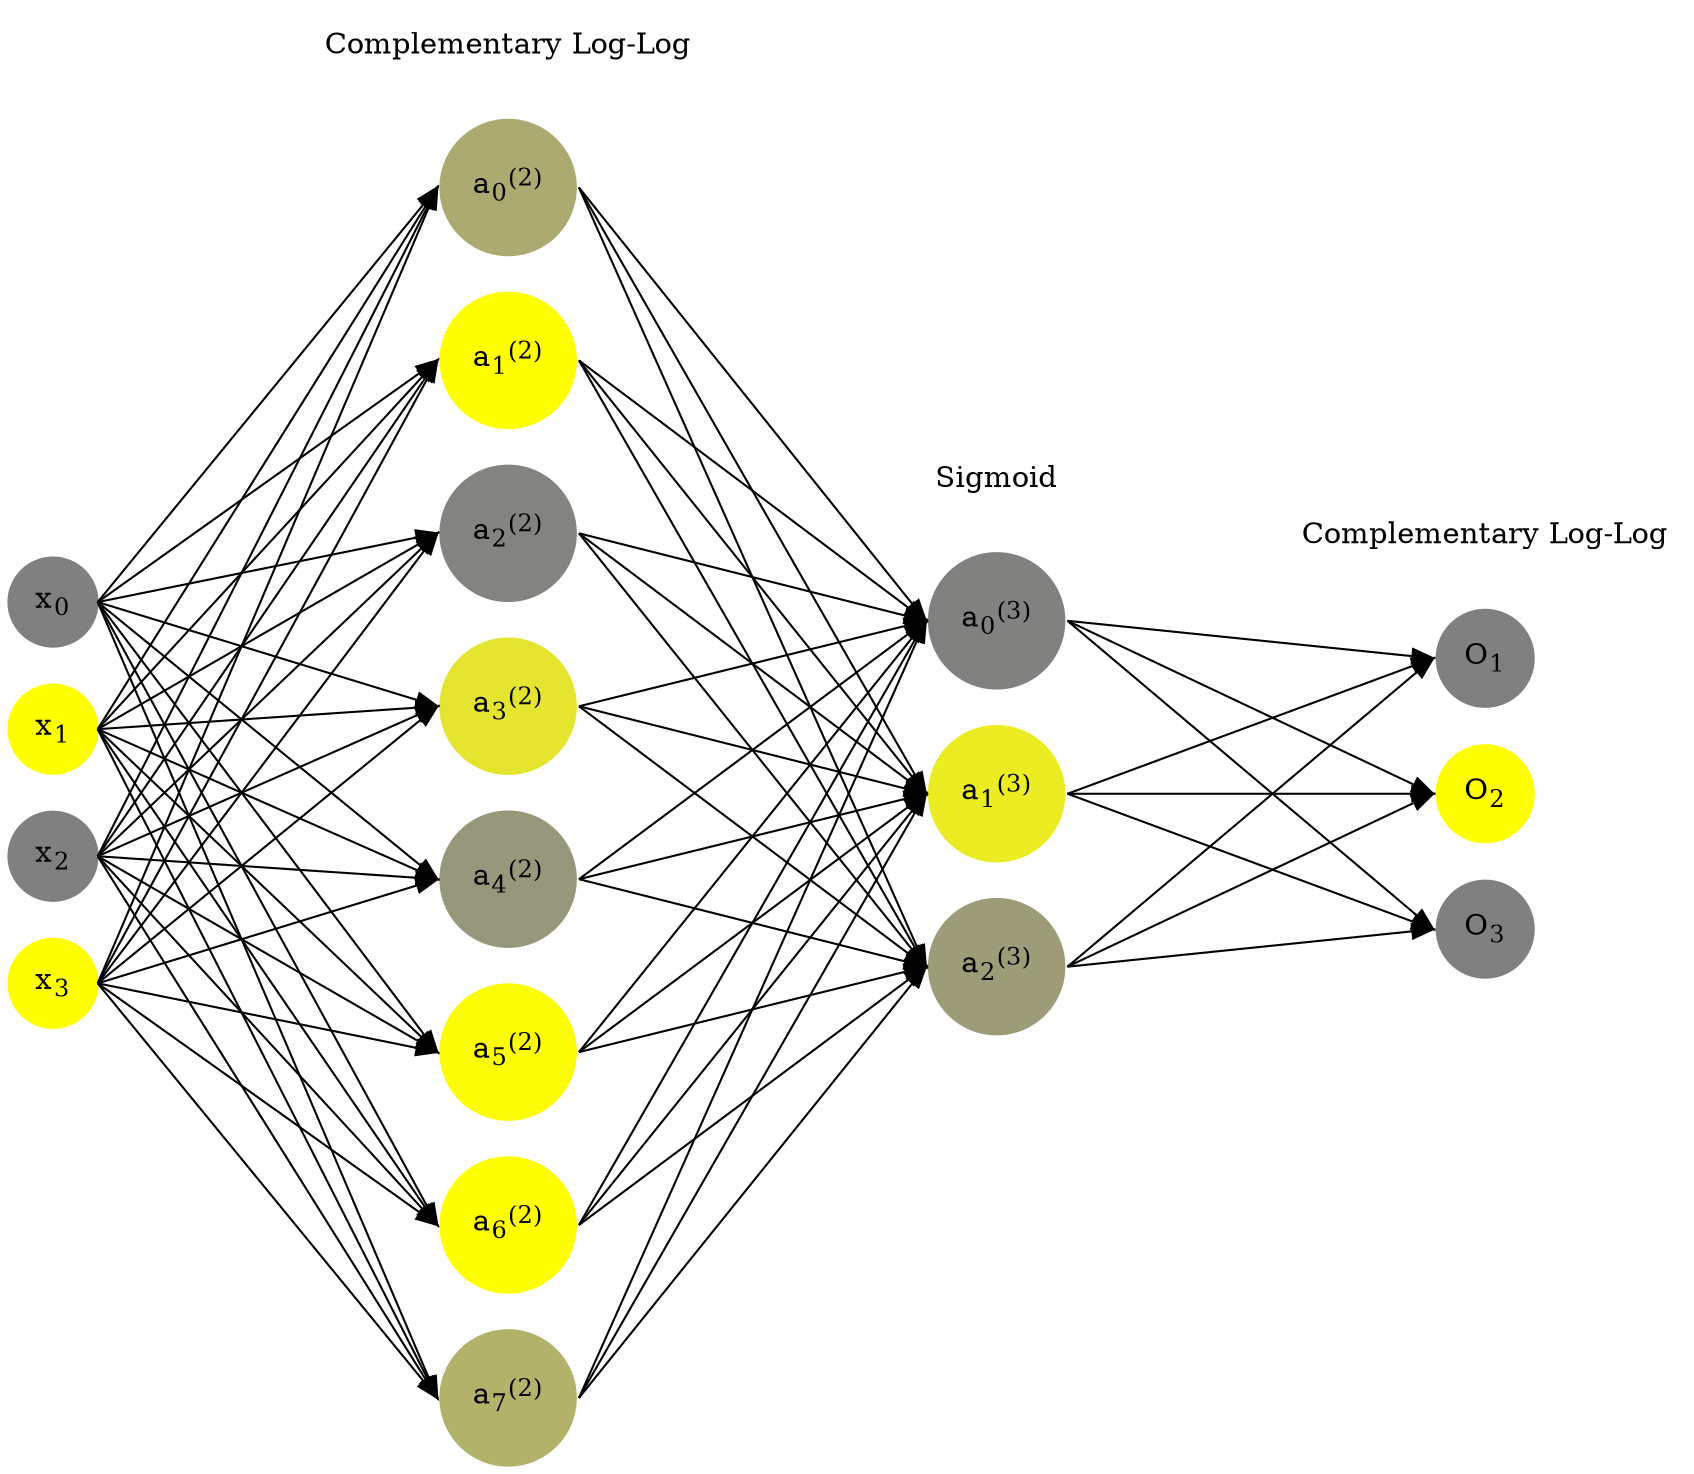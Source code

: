 digraph G {
	rankdir = LR;
	splines=false;
	edge[style=invis];
	ranksep= 1.4;
	{
	node [shape=circle, color="0.1667, 0.0, 0.5", style=filled, fillcolor="0.1667, 0.0, 0.5"];
	x0 [label=<x<sub>0</sub>>];
	}
	{
	node [shape=circle, color="0.1667, 1.0, 1.0", style=filled, fillcolor="0.1667, 1.0, 1.0"];
	x1 [label=<x<sub>1</sub>>];
	}
	{
	node [shape=circle, color="0.1667, 0.0, 0.5", style=filled, fillcolor="0.1667, 0.0, 0.5"];
	x2 [label=<x<sub>2</sub>>];
	}
	{
	node [shape=circle, color="0.1667, 1.0, 1.0", style=filled, fillcolor="0.1667, 1.0, 1.0"];
	x3 [label=<x<sub>3</sub>>];
	}
	{
	node [shape=circle, color="0.1667, 0.331348, 0.665674", style=filled, fillcolor="0.1667, 0.331348, 0.665674"];
	a02 [label=<a<sub>0</sub><sup>(2)</sup>>];
	}
	{
	node [shape=circle, color="0.1667, 1.000000, 1.000000", style=filled, fillcolor="0.1667, 1.000000, 1.000000"];
	a12 [label=<a<sub>1</sub><sup>(2)</sup>>];
	}
	{
	node [shape=circle, color="0.1667, 0.026214, 0.513107", style=filled, fillcolor="0.1667, 0.026214, 0.513107"];
	a22 [label=<a<sub>2</sub><sup>(2)</sup>>];
	}
	{
	node [shape=circle, color="0.1667, 0.794555, 0.897277", style=filled, fillcolor="0.1667, 0.794555, 0.897277"];
	a32 [label=<a<sub>3</sub><sup>(2)</sup>>];
	}
	{
	node [shape=circle, color="0.1667, 0.182013, 0.591007", style=filled, fillcolor="0.1667, 0.182013, 0.591007"];
	a42 [label=<a<sub>4</sub><sup>(2)</sup>>];
	}
	{
	node [shape=circle, color="0.1667, 0.972703, 0.986352", style=filled, fillcolor="0.1667, 0.972703, 0.986352"];
	a52 [label=<a<sub>5</sub><sup>(2)</sup>>];
	}
	{
	node [shape=circle, color="0.1667, 0.999714, 0.999857", style=filled, fillcolor="0.1667, 0.999714, 0.999857"];
	a62 [label=<a<sub>6</sub><sup>(2)</sup>>];
	}
	{
	node [shape=circle, color="0.1667, 0.396290, 0.698145", style=filled, fillcolor="0.1667, 0.396290, 0.698145"];
	a72 [label=<a<sub>7</sub><sup>(2)</sup>>];
	}
	{
	node [shape=circle, color="0.1667, 0.013599, 0.506799", style=filled, fillcolor="0.1667, 0.013599, 0.506799"];
	a03 [label=<a<sub>0</sub><sup>(3)</sup>>];
	}
	{
	node [shape=circle, color="0.1667, 0.848735, 0.924368", style=filled, fillcolor="0.1667, 0.848735, 0.924368"];
	a13 [label=<a<sub>1</sub><sup>(3)</sup>>];
	}
	{
	node [shape=circle, color="0.1667, 0.223223, 0.611612", style=filled, fillcolor="0.1667, 0.223223, 0.611612"];
	a23 [label=<a<sub>2</sub><sup>(3)</sup>>];
	}
	{
	node [shape=circle, color="0.1667, 0.0, 0.5", style=filled, fillcolor="0.1667, 0.0, 0.5"];
	O1 [label=<O<sub>1</sub>>];
	}
	{
	node [shape=circle, color="0.1667, 1.0, 1.0", style=filled, fillcolor="0.1667, 1.0, 1.0"];
	O2 [label=<O<sub>2</sub>>];
	}
	{
	node [shape=circle, color="0.1667, 0.0, 0.5", style=filled, fillcolor="0.1667, 0.0, 0.5"];
	O3 [label=<O<sub>3</sub>>];
	}
	{
	rank=same;
	x0->x1->x2->x3;
	}
	{
	rank=same;
	a02->a12->a22->a32->a42->a52->a62->a72;
	}
	{
	rank=same;
	a03->a13->a23;
	}
	{
	rank=same;
	O1->O2->O3;
	}
	l1 [shape=plaintext,label="Complementary Log-Log"];
	l1->a02;
	{rank=same; l1;a02};
	l2 [shape=plaintext,label="Sigmoid"];
	l2->a03;
	{rank=same; l2;a03};
	l3 [shape=plaintext,label="Complementary Log-Log"];
	l3->O1;
	{rank=same; l3;O1};
edge[style=solid, tailport=e, headport=w];
	{x0;x1;x2;x3} -> {a02;a12;a22;a32;a42;a52;a62;a72};
	{a02;a12;a22;a32;a42;a52;a62;a72} -> {a03;a13;a23};
	{a03;a13;a23} -> {O1,O2,O3};
}